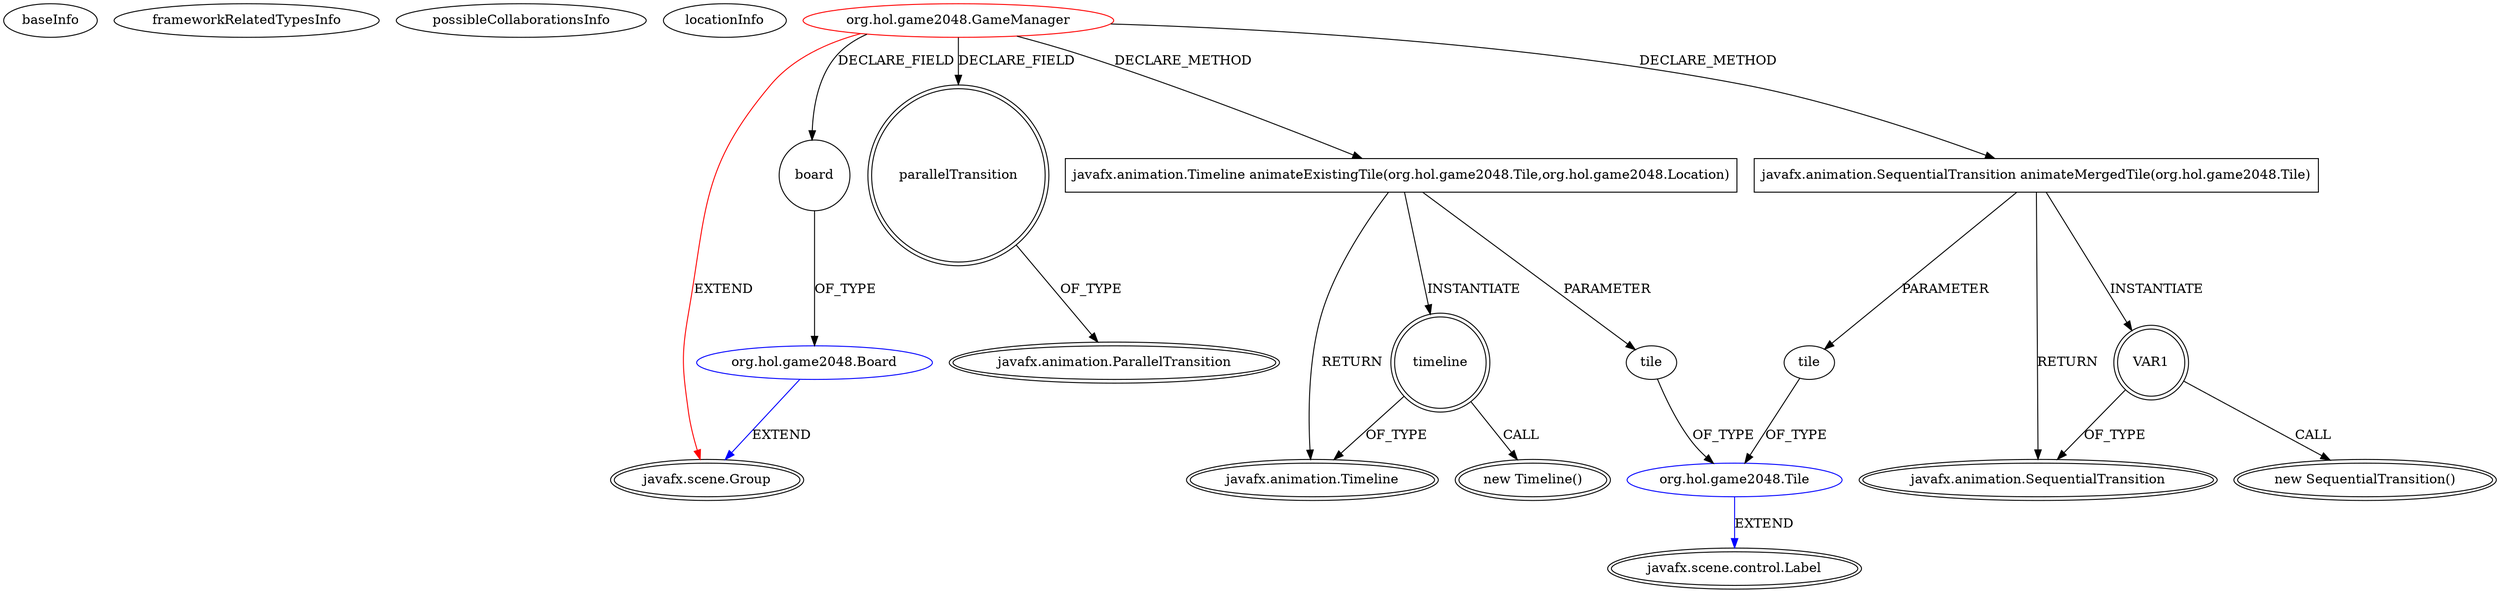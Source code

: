 digraph {
baseInfo[graphId=3393,category="extension_graph",isAnonymous=false,possibleRelation=true]
frameworkRelatedTypesInfo[0="javafx.scene.Group"]
possibleCollaborationsInfo[0="3393~FIELD_DECLARATION-~javafx.scene.Group ~javafx.scene.Group ~false~false",1="3393~CLIENT_METHOD_DECLARATION-PARAMETER_DECLARATION-CLIENT_METHOD_DECLARATION-PARAMETER_DECLARATION-~javafx.scene.Group ~javafx.scene.control.Label ~false~false"]
locationInfo[projectName="jperedadnr-Game2048HOL",filePath="/jperedadnr-Game2048HOL/Game2048HOL-master/src/org/hol/game2048/GameManager.java",contextSignature="GameManager",graphId="3393"]
0[label="org.hol.game2048.GameManager",vertexType="ROOT_CLIENT_CLASS_DECLARATION",isFrameworkType=false,color=red]
1[label="javafx.scene.Group",vertexType="FRAMEWORK_CLASS_TYPE",isFrameworkType=true,peripheries=2]
2[label="board",vertexType="FIELD_DECLARATION",isFrameworkType=false,shape=circle]
3[label="org.hol.game2048.Board",vertexType="REFERENCE_CLIENT_CLASS_DECLARATION",isFrameworkType=false,color=blue]
5[label="parallelTransition",vertexType="FIELD_DECLARATION",isFrameworkType=true,peripheries=2,shape=circle]
6[label="javafx.animation.ParallelTransition",vertexType="FRAMEWORK_CLASS_TYPE",isFrameworkType=true,peripheries=2]
12[label="javafx.animation.Timeline animateExistingTile(org.hol.game2048.Tile,org.hol.game2048.Location)",vertexType="CLIENT_METHOD_DECLARATION",isFrameworkType=false,shape=box]
13[label="javafx.animation.Timeline",vertexType="FRAMEWORK_CLASS_TYPE",isFrameworkType=true,peripheries=2]
14[label="tile",vertexType="PARAMETER_DECLARATION",isFrameworkType=false]
15[label="org.hol.game2048.Tile",vertexType="REFERENCE_CLIENT_CLASS_DECLARATION",isFrameworkType=false,color=blue]
16[label="javafx.scene.control.Label",vertexType="FRAMEWORK_CLASS_TYPE",isFrameworkType=true,peripheries=2]
18[label="timeline",vertexType="VARIABLE_EXPRESION",isFrameworkType=true,peripheries=2,shape=circle]
17[label="new Timeline()",vertexType="CONSTRUCTOR_CALL",isFrameworkType=true,peripheries=2]
22[label="javafx.animation.SequentialTransition animateMergedTile(org.hol.game2048.Tile)",vertexType="CLIENT_METHOD_DECLARATION",isFrameworkType=false,shape=box]
23[label="javafx.animation.SequentialTransition",vertexType="FRAMEWORK_CLASS_TYPE",isFrameworkType=true,peripheries=2]
24[label="tile",vertexType="PARAMETER_DECLARATION",isFrameworkType=false]
27[label="VAR1",vertexType="VARIABLE_EXPRESION",isFrameworkType=true,peripheries=2,shape=circle]
26[label="new SequentialTransition()",vertexType="CONSTRUCTOR_CALL",isFrameworkType=true,peripheries=2]
0->1[label="EXTEND",color=red]
0->2[label="DECLARE_FIELD"]
3->1[label="EXTEND",color=blue]
2->3[label="OF_TYPE"]
0->5[label="DECLARE_FIELD"]
5->6[label="OF_TYPE"]
0->12[label="DECLARE_METHOD"]
12->13[label="RETURN"]
15->16[label="EXTEND",color=blue]
14->15[label="OF_TYPE"]
12->14[label="PARAMETER"]
12->18[label="INSTANTIATE"]
18->13[label="OF_TYPE"]
18->17[label="CALL"]
0->22[label="DECLARE_METHOD"]
22->23[label="RETURN"]
24->15[label="OF_TYPE"]
22->24[label="PARAMETER"]
22->27[label="INSTANTIATE"]
27->23[label="OF_TYPE"]
27->26[label="CALL"]
}
